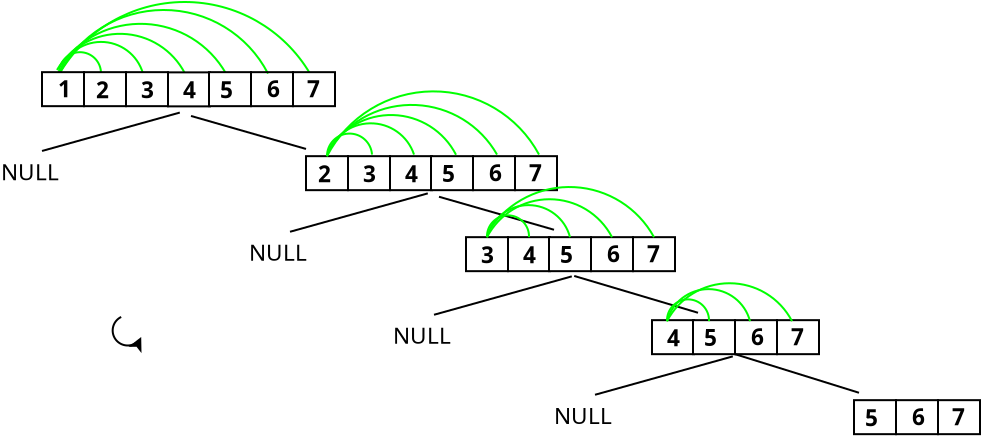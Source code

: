 <?xml version="1.0" encoding="UTF-8"?>
<dia:diagram xmlns:dia="http://www.lysator.liu.se/~alla/dia/">
  <dia:layer name="Background" visible="true" active="true">
    <dia:object type="Standard - Line" version="0" id="O0">
      <dia:attribute name="obj_pos">
        <dia:point val="-425.76,-1077.13"/>
      </dia:attribute>
      <dia:attribute name="obj_bb">
        <dia:rectangle val="-425.822,-1079.11;-418.808,-1077.07"/>
      </dia:attribute>
      <dia:attribute name="conn_endpoints">
        <dia:point val="-425.76,-1077.13"/>
        <dia:point val="-418.87,-1079.05"/>
      </dia:attribute>
      <dia:attribute name="numcp">
        <dia:int val="1"/>
      </dia:attribute>
    </dia:object>
    <dia:object type="Standard - Line" version="0" id="O1">
      <dia:attribute name="obj_pos">
        <dia:point val="-412.56,-1077.23"/>
      </dia:attribute>
      <dia:attribute name="obj_bb">
        <dia:rectangle val="-418.372,-1078.94;-412.498,-1077.17"/>
      </dia:attribute>
      <dia:attribute name="conn_endpoints">
        <dia:point val="-412.56,-1077.23"/>
        <dia:point val="-418.31,-1078.88"/>
      </dia:attribute>
      <dia:attribute name="numcp">
        <dia:int val="1"/>
      </dia:attribute>
    </dia:object>
    <dia:object type="Standard - Arc" version="0" id="O2">
      <dia:attribute name="obj_pos">
        <dia:point val="-424.91,-1080.96"/>
      </dia:attribute>
      <dia:attribute name="obj_bb">
        <dia:rectangle val="-424.962,-1082.12;-422.759,-1080.91"/>
      </dia:attribute>
      <dia:attribute name="conn_endpoints">
        <dia:point val="-424.91,-1080.96"/>
        <dia:point val="-422.81,-1081"/>
      </dia:attribute>
      <dia:attribute name="arc_color">
        <dia:color val="#00ff00"/>
      </dia:attribute>
      <dia:attribute name="curve_distance">
        <dia:real val="-1.089"/>
      </dia:attribute>
      <dia:attribute name="line_width">
        <dia:real val="0.1"/>
      </dia:attribute>
    </dia:object>
    <dia:object type="Standard - Arc" version="0" id="O3">
      <dia:attribute name="obj_pos">
        <dia:point val="-424.91,-1080.96"/>
      </dia:attribute>
      <dia:attribute name="obj_bb">
        <dia:rectangle val="-424.96,-1082.63;-420.66,-1080.91"/>
      </dia:attribute>
      <dia:attribute name="conn_endpoints">
        <dia:point val="-424.91,-1080.96"/>
        <dia:point val="-420.71,-1081"/>
      </dia:attribute>
      <dia:attribute name="arc_color">
        <dia:color val="#00ff00"/>
      </dia:attribute>
      <dia:attribute name="curve_distance">
        <dia:real val="-1.602"/>
      </dia:attribute>
      <dia:attribute name="line_width">
        <dia:real val="0.1"/>
      </dia:attribute>
    </dia:object>
    <dia:object type="Standard - Arc" version="0" id="O4">
      <dia:attribute name="obj_pos">
        <dia:point val="-425.01,-1081.18"/>
      </dia:attribute>
      <dia:attribute name="obj_bb">
        <dia:rectangle val="-425.061,-1083.04;-418.559,-1080.95"/>
      </dia:attribute>
      <dia:attribute name="conn_endpoints">
        <dia:point val="-425.01,-1081.18"/>
        <dia:point val="-418.61,-1081"/>
      </dia:attribute>
      <dia:attribute name="arc_color">
        <dia:color val="#00ff00"/>
      </dia:attribute>
      <dia:attribute name="curve_distance">
        <dia:real val="-1.896"/>
      </dia:attribute>
      <dia:attribute name="line_width">
        <dia:real val="0.1"/>
      </dia:attribute>
    </dia:object>
    <dia:object type="Standard - Arc" version="0" id="O5">
      <dia:attribute name="obj_pos">
        <dia:point val="-424.86,-1081.38"/>
      </dia:attribute>
      <dia:attribute name="obj_bb">
        <dia:rectangle val="-424.912,-1083.54;-416.508,-1080.95"/>
      </dia:attribute>
      <dia:attribute name="conn_endpoints">
        <dia:point val="-424.86,-1081.38"/>
        <dia:point val="-416.56,-1081"/>
      </dia:attribute>
      <dia:attribute name="arc_color">
        <dia:color val="#00ff00"/>
      </dia:attribute>
      <dia:attribute name="curve_distance">
        <dia:real val="-2.294"/>
      </dia:attribute>
      <dia:attribute name="line_width">
        <dia:real val="0.1"/>
      </dia:attribute>
    </dia:object>
    <dia:object type="Standard - Arc" version="0" id="O6">
      <dia:attribute name="obj_pos">
        <dia:point val="-424.91,-1080.96"/>
      </dia:attribute>
      <dia:attribute name="obj_bb">
        <dia:rectangle val="-424.96,-1084.23;-414.41,-1080.91"/>
      </dia:attribute>
      <dia:attribute name="conn_endpoints">
        <dia:point val="-424.91,-1080.96"/>
        <dia:point val="-414.46,-1081"/>
      </dia:attribute>
      <dia:attribute name="arc_color">
        <dia:color val="#00ff00"/>
      </dia:attribute>
      <dia:attribute name="curve_distance">
        <dia:real val="-3.199"/>
      </dia:attribute>
      <dia:attribute name="line_width">
        <dia:real val="0.1"/>
      </dia:attribute>
    </dia:object>
    <dia:object type="Standard - Arc" version="0" id="O7">
      <dia:attribute name="obj_pos">
        <dia:point val="-424.91,-1080.96"/>
      </dia:attribute>
      <dia:attribute name="obj_bb">
        <dia:rectangle val="-424.96,-1084.63;-412.31,-1080.91"/>
      </dia:attribute>
      <dia:attribute name="conn_endpoints">
        <dia:point val="-424.91,-1080.96"/>
        <dia:point val="-412.36,-1081"/>
      </dia:attribute>
      <dia:attribute name="arc_color">
        <dia:color val="#00ff00"/>
      </dia:attribute>
      <dia:attribute name="curve_distance">
        <dia:real val="-3.598"/>
      </dia:attribute>
      <dia:attribute name="line_width">
        <dia:real val="0.1"/>
      </dia:attribute>
    </dia:object>
    <dia:object type="Standard - Box" version="0" id="O8">
      <dia:attribute name="obj_pos">
        <dia:point val="-412.56,-1076.87"/>
      </dia:attribute>
      <dia:attribute name="obj_bb">
        <dia:rectangle val="-412.61,-1076.92;-410.41,-1075.12"/>
      </dia:attribute>
      <dia:attribute name="elem_corner">
        <dia:point val="-412.56,-1076.87"/>
      </dia:attribute>
      <dia:attribute name="elem_width">
        <dia:real val="2.1"/>
      </dia:attribute>
      <dia:attribute name="elem_height">
        <dia:real val="1.7"/>
      </dia:attribute>
      <dia:attribute name="show_background">
        <dia:boolean val="true"/>
      </dia:attribute>
    </dia:object>
    <dia:object type="Standard - Box" version="0" id="O9">
      <dia:attribute name="obj_pos">
        <dia:point val="-410.46,-1076.87"/>
      </dia:attribute>
      <dia:attribute name="obj_bb">
        <dia:rectangle val="-410.51,-1076.92;-408.31,-1075.12"/>
      </dia:attribute>
      <dia:attribute name="elem_corner">
        <dia:point val="-410.46,-1076.87"/>
      </dia:attribute>
      <dia:attribute name="elem_width">
        <dia:real val="2.1"/>
      </dia:attribute>
      <dia:attribute name="elem_height">
        <dia:real val="1.7"/>
      </dia:attribute>
      <dia:attribute name="show_background">
        <dia:boolean val="true"/>
      </dia:attribute>
    </dia:object>
    <dia:object type="Standard - Box" version="0" id="O10">
      <dia:attribute name="obj_pos">
        <dia:point val="-408.36,-1076.87"/>
      </dia:attribute>
      <dia:attribute name="obj_bb">
        <dia:rectangle val="-408.41,-1076.92;-406.21,-1075.12"/>
      </dia:attribute>
      <dia:attribute name="elem_corner">
        <dia:point val="-408.36,-1076.87"/>
      </dia:attribute>
      <dia:attribute name="elem_width">
        <dia:real val="2.1"/>
      </dia:attribute>
      <dia:attribute name="elem_height">
        <dia:real val="1.7"/>
      </dia:attribute>
      <dia:attribute name="show_background">
        <dia:boolean val="true"/>
      </dia:attribute>
    </dia:object>
    <dia:object type="Standard - Box" version="0" id="O11">
      <dia:attribute name="obj_pos">
        <dia:point val="-406.31,-1076.87"/>
      </dia:attribute>
      <dia:attribute name="obj_bb">
        <dia:rectangle val="-406.36,-1076.92;-404.16,-1075.12"/>
      </dia:attribute>
      <dia:attribute name="elem_corner">
        <dia:point val="-406.31,-1076.87"/>
      </dia:attribute>
      <dia:attribute name="elem_width">
        <dia:real val="2.1"/>
      </dia:attribute>
      <dia:attribute name="elem_height">
        <dia:real val="1.7"/>
      </dia:attribute>
      <dia:attribute name="show_background">
        <dia:boolean val="true"/>
      </dia:attribute>
    </dia:object>
    <dia:object type="Standard - Text" version="1" id="O12">
      <dia:attribute name="obj_pos">
        <dia:point val="-405.76,-1075.58"/>
      </dia:attribute>
      <dia:attribute name="obj_bb">
        <dia:rectangle val="-405.76,-1076.63;-404.975,-1075.31"/>
      </dia:attribute>
      <dia:attribute name="text">
        <dia:composite type="text">
          <dia:attribute name="string">
            <dia:string>#5#</dia:string>
          </dia:attribute>
          <dia:attribute name="font">
            <dia:font family="sans" style="80" name="Helvetica-Bold"/>
          </dia:attribute>
          <dia:attribute name="height">
            <dia:real val="1.411"/>
          </dia:attribute>
          <dia:attribute name="pos">
            <dia:point val="-405.76,-1075.58"/>
          </dia:attribute>
          <dia:attribute name="color">
            <dia:color val="#000000"/>
          </dia:attribute>
          <dia:attribute name="alignment">
            <dia:enum val="0"/>
          </dia:attribute>
        </dia:composite>
      </dia:attribute>
      <dia:attribute name="valign">
        <dia:enum val="3"/>
      </dia:attribute>
    </dia:object>
    <dia:object type="Standard - Box" version="0" id="O13">
      <dia:attribute name="obj_pos">
        <dia:point val="-402.11,-1076.87"/>
      </dia:attribute>
      <dia:attribute name="obj_bb">
        <dia:rectangle val="-402.16,-1076.92;-399.96,-1075.12"/>
      </dia:attribute>
      <dia:attribute name="elem_corner">
        <dia:point val="-402.11,-1076.87"/>
      </dia:attribute>
      <dia:attribute name="elem_width">
        <dia:real val="2.1"/>
      </dia:attribute>
      <dia:attribute name="elem_height">
        <dia:real val="1.7"/>
      </dia:attribute>
      <dia:attribute name="show_background">
        <dia:boolean val="true"/>
      </dia:attribute>
    </dia:object>
    <dia:object type="Standard - Text" version="1" id="O14">
      <dia:attribute name="obj_pos">
        <dia:point val="-407.61,-1075.57"/>
      </dia:attribute>
      <dia:attribute name="obj_bb">
        <dia:rectangle val="-407.61,-1076.62;-406.825,-1075.3"/>
      </dia:attribute>
      <dia:attribute name="text">
        <dia:composite type="text">
          <dia:attribute name="string">
            <dia:string>#4#</dia:string>
          </dia:attribute>
          <dia:attribute name="font">
            <dia:font family="sans" style="80" name="Helvetica-Bold"/>
          </dia:attribute>
          <dia:attribute name="height">
            <dia:real val="1.411"/>
          </dia:attribute>
          <dia:attribute name="pos">
            <dia:point val="-407.61,-1075.57"/>
          </dia:attribute>
          <dia:attribute name="color">
            <dia:color val="#000000"/>
          </dia:attribute>
          <dia:attribute name="alignment">
            <dia:enum val="0"/>
          </dia:attribute>
        </dia:composite>
      </dia:attribute>
      <dia:attribute name="valign">
        <dia:enum val="3"/>
      </dia:attribute>
    </dia:object>
    <dia:object type="Standard - Text" version="1" id="O15">
      <dia:attribute name="obj_pos">
        <dia:point val="-411.96,-1075.57"/>
      </dia:attribute>
      <dia:attribute name="obj_bb">
        <dia:rectangle val="-411.96,-1076.62;-411.175,-1075.3"/>
      </dia:attribute>
      <dia:attribute name="text">
        <dia:composite type="text">
          <dia:attribute name="string">
            <dia:string>#2#</dia:string>
          </dia:attribute>
          <dia:attribute name="font">
            <dia:font family="sans" style="80" name="Helvetica-Bold"/>
          </dia:attribute>
          <dia:attribute name="height">
            <dia:real val="1.411"/>
          </dia:attribute>
          <dia:attribute name="pos">
            <dia:point val="-411.96,-1075.57"/>
          </dia:attribute>
          <dia:attribute name="color">
            <dia:color val="#000000"/>
          </dia:attribute>
          <dia:attribute name="alignment">
            <dia:enum val="0"/>
          </dia:attribute>
        </dia:composite>
      </dia:attribute>
      <dia:attribute name="valign">
        <dia:enum val="3"/>
      </dia:attribute>
    </dia:object>
    <dia:object type="Standard - Text" version="1" id="O16">
      <dia:attribute name="obj_pos">
        <dia:point val="-409.71,-1075.57"/>
      </dia:attribute>
      <dia:attribute name="obj_bb">
        <dia:rectangle val="-409.71,-1076.62;-408.925,-1075.3"/>
      </dia:attribute>
      <dia:attribute name="text">
        <dia:composite type="text">
          <dia:attribute name="string">
            <dia:string>#3#</dia:string>
          </dia:attribute>
          <dia:attribute name="font">
            <dia:font family="sans" style="80" name="Helvetica-Bold"/>
          </dia:attribute>
          <dia:attribute name="height">
            <dia:real val="1.411"/>
          </dia:attribute>
          <dia:attribute name="pos">
            <dia:point val="-409.71,-1075.57"/>
          </dia:attribute>
          <dia:attribute name="color">
            <dia:color val="#000000"/>
          </dia:attribute>
          <dia:attribute name="alignment">
            <dia:enum val="0"/>
          </dia:attribute>
        </dia:composite>
      </dia:attribute>
      <dia:attribute name="valign">
        <dia:enum val="3"/>
      </dia:attribute>
    </dia:object>
    <dia:object type="Standard - Text" version="1" id="O17">
      <dia:attribute name="obj_pos">
        <dia:point val="-403.41,-1075.62"/>
      </dia:attribute>
      <dia:attribute name="obj_bb">
        <dia:rectangle val="-403.41,-1076.67;-402.233,-1075.35"/>
      </dia:attribute>
      <dia:attribute name="text">
        <dia:composite type="text">
          <dia:attribute name="string">
            <dia:string>#6 #</dia:string>
          </dia:attribute>
          <dia:attribute name="font">
            <dia:font family="sans" style="80" name="Helvetica-Bold"/>
          </dia:attribute>
          <dia:attribute name="height">
            <dia:real val="1.411"/>
          </dia:attribute>
          <dia:attribute name="pos">
            <dia:point val="-403.41,-1075.62"/>
          </dia:attribute>
          <dia:attribute name="color">
            <dia:color val="#000000"/>
          </dia:attribute>
          <dia:attribute name="alignment">
            <dia:enum val="0"/>
          </dia:attribute>
        </dia:composite>
      </dia:attribute>
      <dia:attribute name="valign">
        <dia:enum val="3"/>
      </dia:attribute>
    </dia:object>
    <dia:object type="Standard - Text" version="1" id="O18">
      <dia:attribute name="obj_pos">
        <dia:point val="-401.41,-1075.61"/>
      </dia:attribute>
      <dia:attribute name="obj_bb">
        <dia:rectangle val="-401.41,-1076.66;-400.625,-1075.34"/>
      </dia:attribute>
      <dia:attribute name="text">
        <dia:composite type="text">
          <dia:attribute name="string">
            <dia:string>#7#</dia:string>
          </dia:attribute>
          <dia:attribute name="font">
            <dia:font family="sans" style="80" name="Helvetica-Bold"/>
          </dia:attribute>
          <dia:attribute name="height">
            <dia:real val="1.411"/>
          </dia:attribute>
          <dia:attribute name="pos">
            <dia:point val="-401.41,-1075.61"/>
          </dia:attribute>
          <dia:attribute name="color">
            <dia:color val="#000000"/>
          </dia:attribute>
          <dia:attribute name="alignment">
            <dia:enum val="0"/>
          </dia:attribute>
        </dia:composite>
      </dia:attribute>
      <dia:attribute name="valign">
        <dia:enum val="3"/>
      </dia:attribute>
    </dia:object>
    <dia:object type="Standard - Box" version="0" id="O19">
      <dia:attribute name="obj_pos">
        <dia:point val="-404.21,-1076.87"/>
      </dia:attribute>
      <dia:attribute name="obj_bb">
        <dia:rectangle val="-404.26,-1076.92;-402.06,-1075.12"/>
      </dia:attribute>
      <dia:attribute name="elem_corner">
        <dia:point val="-404.21,-1076.87"/>
      </dia:attribute>
      <dia:attribute name="elem_width">
        <dia:real val="2.1"/>
      </dia:attribute>
      <dia:attribute name="elem_height">
        <dia:real val="1.7"/>
      </dia:attribute>
      <dia:attribute name="border_width">
        <dia:real val="0.1"/>
      </dia:attribute>
      <dia:attribute name="show_background">
        <dia:boolean val="false"/>
      </dia:attribute>
    </dia:object>
    <dia:object type="Standard - Box" version="0" id="O20">
      <dia:attribute name="obj_pos">
        <dia:point val="-425.76,-1081.07"/>
      </dia:attribute>
      <dia:attribute name="obj_bb">
        <dia:rectangle val="-425.81,-1081.12;-423.61,-1079.32"/>
      </dia:attribute>
      <dia:attribute name="elem_corner">
        <dia:point val="-425.76,-1081.07"/>
      </dia:attribute>
      <dia:attribute name="elem_width">
        <dia:real val="2.1"/>
      </dia:attribute>
      <dia:attribute name="elem_height">
        <dia:real val="1.7"/>
      </dia:attribute>
      <dia:attribute name="show_background">
        <dia:boolean val="true"/>
      </dia:attribute>
    </dia:object>
    <dia:object type="Standard - Box" version="0" id="O21">
      <dia:attribute name="obj_pos">
        <dia:point val="-423.66,-1081.07"/>
      </dia:attribute>
      <dia:attribute name="obj_bb">
        <dia:rectangle val="-423.71,-1081.12;-421.51,-1079.32"/>
      </dia:attribute>
      <dia:attribute name="elem_corner">
        <dia:point val="-423.66,-1081.07"/>
      </dia:attribute>
      <dia:attribute name="elem_width">
        <dia:real val="2.1"/>
      </dia:attribute>
      <dia:attribute name="elem_height">
        <dia:real val="1.7"/>
      </dia:attribute>
      <dia:attribute name="show_background">
        <dia:boolean val="true"/>
      </dia:attribute>
    </dia:object>
    <dia:object type="Standard - Box" version="0" id="O22">
      <dia:attribute name="obj_pos">
        <dia:point val="-421.56,-1081.07"/>
      </dia:attribute>
      <dia:attribute name="obj_bb">
        <dia:rectangle val="-421.61,-1081.12;-419.41,-1079.32"/>
      </dia:attribute>
      <dia:attribute name="elem_corner">
        <dia:point val="-421.56,-1081.07"/>
      </dia:attribute>
      <dia:attribute name="elem_width">
        <dia:real val="2.1"/>
      </dia:attribute>
      <dia:attribute name="elem_height">
        <dia:real val="1.7"/>
      </dia:attribute>
      <dia:attribute name="show_background">
        <dia:boolean val="true"/>
      </dia:attribute>
    </dia:object>
    <dia:object type="Standard - Box" version="0" id="O23">
      <dia:attribute name="obj_pos">
        <dia:point val="-419.46,-1081.06"/>
      </dia:attribute>
      <dia:attribute name="obj_bb">
        <dia:rectangle val="-419.51,-1081.11;-417.31,-1079.31"/>
      </dia:attribute>
      <dia:attribute name="elem_corner">
        <dia:point val="-419.46,-1081.06"/>
      </dia:attribute>
      <dia:attribute name="elem_width">
        <dia:real val="2.1"/>
      </dia:attribute>
      <dia:attribute name="elem_height">
        <dia:real val="1.7"/>
      </dia:attribute>
      <dia:attribute name="show_background">
        <dia:boolean val="true"/>
      </dia:attribute>
    </dia:object>
    <dia:object type="Standard - Box" version="0" id="O24">
      <dia:attribute name="obj_pos">
        <dia:point val="-417.41,-1081.07"/>
      </dia:attribute>
      <dia:attribute name="obj_bb">
        <dia:rectangle val="-417.46,-1081.12;-415.26,-1079.32"/>
      </dia:attribute>
      <dia:attribute name="elem_corner">
        <dia:point val="-417.41,-1081.07"/>
      </dia:attribute>
      <dia:attribute name="elem_width">
        <dia:real val="2.1"/>
      </dia:attribute>
      <dia:attribute name="elem_height">
        <dia:real val="1.7"/>
      </dia:attribute>
      <dia:attribute name="show_background">
        <dia:boolean val="true"/>
      </dia:attribute>
    </dia:object>
    <dia:object type="Standard - Text" version="1" id="O25">
      <dia:attribute name="obj_pos">
        <dia:point val="-416.86,-1079.77"/>
      </dia:attribute>
      <dia:attribute name="obj_bb">
        <dia:rectangle val="-416.86,-1080.82;-416.075,-1079.5"/>
      </dia:attribute>
      <dia:attribute name="text">
        <dia:composite type="text">
          <dia:attribute name="string">
            <dia:string>#5#</dia:string>
          </dia:attribute>
          <dia:attribute name="font">
            <dia:font family="sans" style="80" name="Helvetica-Bold"/>
          </dia:attribute>
          <dia:attribute name="height">
            <dia:real val="1.411"/>
          </dia:attribute>
          <dia:attribute name="pos">
            <dia:point val="-416.86,-1079.77"/>
          </dia:attribute>
          <dia:attribute name="color">
            <dia:color val="#000000"/>
          </dia:attribute>
          <dia:attribute name="alignment">
            <dia:enum val="0"/>
          </dia:attribute>
        </dia:composite>
      </dia:attribute>
      <dia:attribute name="valign">
        <dia:enum val="3"/>
      </dia:attribute>
    </dia:object>
    <dia:object type="Standard - Box" version="0" id="O26">
      <dia:attribute name="obj_pos">
        <dia:point val="-413.21,-1081.07"/>
      </dia:attribute>
      <dia:attribute name="obj_bb">
        <dia:rectangle val="-413.26,-1081.12;-411.06,-1079.32"/>
      </dia:attribute>
      <dia:attribute name="elem_corner">
        <dia:point val="-413.21,-1081.07"/>
      </dia:attribute>
      <dia:attribute name="elem_width">
        <dia:real val="2.1"/>
      </dia:attribute>
      <dia:attribute name="elem_height">
        <dia:real val="1.7"/>
      </dia:attribute>
      <dia:attribute name="show_background">
        <dia:boolean val="true"/>
      </dia:attribute>
    </dia:object>
    <dia:object type="Standard - Text" version="1" id="O27">
      <dia:attribute name="obj_pos">
        <dia:point val="-418.71,-1079.77"/>
      </dia:attribute>
      <dia:attribute name="obj_bb">
        <dia:rectangle val="-418.71,-1080.82;-417.925,-1079.5"/>
      </dia:attribute>
      <dia:attribute name="text">
        <dia:composite type="text">
          <dia:attribute name="string">
            <dia:string>#4#</dia:string>
          </dia:attribute>
          <dia:attribute name="font">
            <dia:font family="sans" style="80" name="Helvetica-Bold"/>
          </dia:attribute>
          <dia:attribute name="height">
            <dia:real val="1.411"/>
          </dia:attribute>
          <dia:attribute name="pos">
            <dia:point val="-418.71,-1079.77"/>
          </dia:attribute>
          <dia:attribute name="color">
            <dia:color val="#000000"/>
          </dia:attribute>
          <dia:attribute name="alignment">
            <dia:enum val="0"/>
          </dia:attribute>
        </dia:composite>
      </dia:attribute>
      <dia:attribute name="valign">
        <dia:enum val="3"/>
      </dia:attribute>
    </dia:object>
    <dia:object type="Standard - Text" version="1" id="O28">
      <dia:attribute name="obj_pos">
        <dia:point val="-423.06,-1079.77"/>
      </dia:attribute>
      <dia:attribute name="obj_bb">
        <dia:rectangle val="-423.06,-1080.82;-422.275,-1079.5"/>
      </dia:attribute>
      <dia:attribute name="text">
        <dia:composite type="text">
          <dia:attribute name="string">
            <dia:string>#2#</dia:string>
          </dia:attribute>
          <dia:attribute name="font">
            <dia:font family="sans" style="80" name="Helvetica-Bold"/>
          </dia:attribute>
          <dia:attribute name="height">
            <dia:real val="1.411"/>
          </dia:attribute>
          <dia:attribute name="pos">
            <dia:point val="-423.06,-1079.77"/>
          </dia:attribute>
          <dia:attribute name="color">
            <dia:color val="#000000"/>
          </dia:attribute>
          <dia:attribute name="alignment">
            <dia:enum val="0"/>
          </dia:attribute>
        </dia:composite>
      </dia:attribute>
      <dia:attribute name="valign">
        <dia:enum val="3"/>
      </dia:attribute>
    </dia:object>
    <dia:object type="Standard - Text" version="1" id="O29">
      <dia:attribute name="obj_pos">
        <dia:point val="-424.96,-1079.82"/>
      </dia:attribute>
      <dia:attribute name="obj_bb">
        <dia:rectangle val="-424.96,-1080.87;-424.175,-1079.55"/>
      </dia:attribute>
      <dia:attribute name="text">
        <dia:composite type="text">
          <dia:attribute name="string">
            <dia:string>#1#</dia:string>
          </dia:attribute>
          <dia:attribute name="font">
            <dia:font family="sans" style="80" name="Helvetica-Bold"/>
          </dia:attribute>
          <dia:attribute name="height">
            <dia:real val="1.411"/>
          </dia:attribute>
          <dia:attribute name="pos">
            <dia:point val="-424.96,-1079.82"/>
          </dia:attribute>
          <dia:attribute name="color">
            <dia:color val="#000000"/>
          </dia:attribute>
          <dia:attribute name="alignment">
            <dia:enum val="0"/>
          </dia:attribute>
        </dia:composite>
      </dia:attribute>
      <dia:attribute name="valign">
        <dia:enum val="3"/>
      </dia:attribute>
    </dia:object>
    <dia:object type="Standard - Text" version="1" id="O30">
      <dia:attribute name="obj_pos">
        <dia:point val="-420.81,-1079.77"/>
      </dia:attribute>
      <dia:attribute name="obj_bb">
        <dia:rectangle val="-420.81,-1080.82;-420.025,-1079.5"/>
      </dia:attribute>
      <dia:attribute name="text">
        <dia:composite type="text">
          <dia:attribute name="string">
            <dia:string>#3#</dia:string>
          </dia:attribute>
          <dia:attribute name="font">
            <dia:font family="sans" style="80" name="Helvetica-Bold"/>
          </dia:attribute>
          <dia:attribute name="height">
            <dia:real val="1.411"/>
          </dia:attribute>
          <dia:attribute name="pos">
            <dia:point val="-420.81,-1079.77"/>
          </dia:attribute>
          <dia:attribute name="color">
            <dia:color val="#000000"/>
          </dia:attribute>
          <dia:attribute name="alignment">
            <dia:enum val="0"/>
          </dia:attribute>
        </dia:composite>
      </dia:attribute>
      <dia:attribute name="valign">
        <dia:enum val="3"/>
      </dia:attribute>
    </dia:object>
    <dia:object type="Standard - Text" version="1" id="O31">
      <dia:attribute name="obj_pos">
        <dia:point val="-414.51,-1079.81"/>
      </dia:attribute>
      <dia:attribute name="obj_bb">
        <dia:rectangle val="-414.51,-1080.86;-413.332,-1079.54"/>
      </dia:attribute>
      <dia:attribute name="text">
        <dia:composite type="text">
          <dia:attribute name="string">
            <dia:string>#6 #</dia:string>
          </dia:attribute>
          <dia:attribute name="font">
            <dia:font family="sans" style="80" name="Helvetica-Bold"/>
          </dia:attribute>
          <dia:attribute name="height">
            <dia:real val="1.411"/>
          </dia:attribute>
          <dia:attribute name="pos">
            <dia:point val="-414.51,-1079.81"/>
          </dia:attribute>
          <dia:attribute name="color">
            <dia:color val="#000000"/>
          </dia:attribute>
          <dia:attribute name="alignment">
            <dia:enum val="0"/>
          </dia:attribute>
        </dia:composite>
      </dia:attribute>
      <dia:attribute name="valign">
        <dia:enum val="3"/>
      </dia:attribute>
    </dia:object>
    <dia:object type="Standard - Text" version="1" id="O32">
      <dia:attribute name="obj_pos">
        <dia:point val="-412.51,-1079.81"/>
      </dia:attribute>
      <dia:attribute name="obj_bb">
        <dia:rectangle val="-412.51,-1080.86;-411.725,-1079.54"/>
      </dia:attribute>
      <dia:attribute name="text">
        <dia:composite type="text">
          <dia:attribute name="string">
            <dia:string>#7#</dia:string>
          </dia:attribute>
          <dia:attribute name="font">
            <dia:font family="sans" style="80" name="Helvetica-Bold"/>
          </dia:attribute>
          <dia:attribute name="height">
            <dia:real val="1.411"/>
          </dia:attribute>
          <dia:attribute name="pos">
            <dia:point val="-412.51,-1079.81"/>
          </dia:attribute>
          <dia:attribute name="color">
            <dia:color val="#000000"/>
          </dia:attribute>
          <dia:attribute name="alignment">
            <dia:enum val="0"/>
          </dia:attribute>
        </dia:composite>
      </dia:attribute>
      <dia:attribute name="valign">
        <dia:enum val="3"/>
      </dia:attribute>
    </dia:object>
    <dia:object type="Standard - Box" version="0" id="O33">
      <dia:attribute name="obj_pos">
        <dia:point val="-415.31,-1081.07"/>
      </dia:attribute>
      <dia:attribute name="obj_bb">
        <dia:rectangle val="-415.36,-1081.12;-413.16,-1079.32"/>
      </dia:attribute>
      <dia:attribute name="elem_corner">
        <dia:point val="-415.31,-1081.07"/>
      </dia:attribute>
      <dia:attribute name="elem_width">
        <dia:real val="2.1"/>
      </dia:attribute>
      <dia:attribute name="elem_height">
        <dia:real val="1.7"/>
      </dia:attribute>
      <dia:attribute name="border_width">
        <dia:real val="0.1"/>
      </dia:attribute>
      <dia:attribute name="show_background">
        <dia:boolean val="false"/>
      </dia:attribute>
    </dia:object>
    <dia:object type="Standard - Text" version="1" id="O34">
      <dia:attribute name="obj_pos">
        <dia:point val="-427.81,-1075.67"/>
      </dia:attribute>
      <dia:attribute name="obj_bb">
        <dia:rectangle val="-427.81,-1076.72;-424.877,-1075.4"/>
      </dia:attribute>
      <dia:attribute name="text">
        <dia:composite type="text">
          <dia:attribute name="string">
            <dia:string>#NULL#</dia:string>
          </dia:attribute>
          <dia:attribute name="font">
            <dia:font family="sans" style="0" name="Helvetica"/>
          </dia:attribute>
          <dia:attribute name="height">
            <dia:real val="1.411"/>
          </dia:attribute>
          <dia:attribute name="pos">
            <dia:point val="-427.81,-1075.67"/>
          </dia:attribute>
          <dia:attribute name="color">
            <dia:color val="#000000"/>
          </dia:attribute>
          <dia:attribute name="alignment">
            <dia:enum val="0"/>
          </dia:attribute>
        </dia:composite>
      </dia:attribute>
      <dia:attribute name="valign">
        <dia:enum val="3"/>
      </dia:attribute>
    </dia:object>
    <dia:object type="Standard - Arc" version="0" id="O35">
      <dia:attribute name="obj_pos">
        <dia:point val="-411.51,-1076.87"/>
      </dia:attribute>
      <dia:attribute name="obj_bb">
        <dia:rectangle val="-411.562,-1078.05;-409.207,-1076.82"/>
      </dia:attribute>
      <dia:attribute name="conn_endpoints">
        <dia:point val="-411.51,-1076.87"/>
        <dia:point val="-409.259,-1076.95"/>
      </dia:attribute>
      <dia:attribute name="arc_color">
        <dia:color val="#00ff00"/>
      </dia:attribute>
      <dia:attribute name="curve_distance">
        <dia:real val="-1.089"/>
      </dia:attribute>
      <dia:attribute name="line_width">
        <dia:real val="0.1"/>
      </dia:attribute>
      <dia:connections>
        <dia:connection handle="0" to="O8" connection="1"/>
      </dia:connections>
    </dia:object>
    <dia:object type="Standard - Arc" version="0" id="O36">
      <dia:attribute name="obj_pos">
        <dia:point val="-411.51,-1076.87"/>
      </dia:attribute>
      <dia:attribute name="obj_bb">
        <dia:rectangle val="-411.561,-1078.56;-407.108,-1076.82"/>
      </dia:attribute>
      <dia:attribute name="conn_endpoints">
        <dia:point val="-411.51,-1076.87"/>
        <dia:point val="-407.159,-1076.95"/>
      </dia:attribute>
      <dia:attribute name="arc_color">
        <dia:color val="#00ff00"/>
      </dia:attribute>
      <dia:attribute name="curve_distance">
        <dia:real val="-1.602"/>
      </dia:attribute>
      <dia:attribute name="line_width">
        <dia:real val="0.1"/>
      </dia:attribute>
      <dia:connections>
        <dia:connection handle="0" to="O8" connection="1"/>
      </dia:connections>
    </dia:object>
    <dia:object type="Standard - Arc" version="0" id="O37">
      <dia:attribute name="obj_pos">
        <dia:point val="-411.459,-1077.12"/>
      </dia:attribute>
      <dia:attribute name="obj_bb">
        <dia:rectangle val="-411.51,-1078.98;-405.008,-1076.89"/>
      </dia:attribute>
      <dia:attribute name="conn_endpoints">
        <dia:point val="-411.459,-1077.12"/>
        <dia:point val="-405.059,-1076.94"/>
      </dia:attribute>
      <dia:attribute name="arc_color">
        <dia:color val="#00ff00"/>
      </dia:attribute>
      <dia:attribute name="curve_distance">
        <dia:real val="-1.896"/>
      </dia:attribute>
      <dia:attribute name="line_width">
        <dia:real val="0.1"/>
      </dia:attribute>
    </dia:object>
    <dia:object type="Standard - Arc" version="0" id="O38">
      <dia:attribute name="obj_pos">
        <dia:point val="-411.309,-1077.32"/>
      </dia:attribute>
      <dia:attribute name="obj_bb">
        <dia:rectangle val="-411.361,-1079.48;-402.957,-1076.9"/>
      </dia:attribute>
      <dia:attribute name="conn_endpoints">
        <dia:point val="-411.309,-1077.32"/>
        <dia:point val="-403.009,-1076.95"/>
      </dia:attribute>
      <dia:attribute name="arc_color">
        <dia:color val="#00ff00"/>
      </dia:attribute>
      <dia:attribute name="curve_distance">
        <dia:real val="-2.294"/>
      </dia:attribute>
      <dia:attribute name="line_width">
        <dia:real val="0.1"/>
      </dia:attribute>
    </dia:object>
    <dia:object type="Standard - Arc" version="0" id="O39">
      <dia:attribute name="obj_pos">
        <dia:point val="-411.51,-1076.87"/>
      </dia:attribute>
      <dia:attribute name="obj_bb">
        <dia:rectangle val="-411.56,-1080.16;-400.859,-1076.82"/>
      </dia:attribute>
      <dia:attribute name="conn_endpoints">
        <dia:point val="-411.51,-1076.87"/>
        <dia:point val="-400.909,-1076.95"/>
      </dia:attribute>
      <dia:attribute name="arc_color">
        <dia:color val="#00ff00"/>
      </dia:attribute>
      <dia:attribute name="curve_distance">
        <dia:real val="-3.199"/>
      </dia:attribute>
      <dia:attribute name="line_width">
        <dia:real val="0.1"/>
      </dia:attribute>
      <dia:connections>
        <dia:connection handle="0" to="O8" connection="1"/>
      </dia:connections>
    </dia:object>
    <dia:object type="Standard - Line" version="0" id="O40">
      <dia:attribute name="obj_pos">
        <dia:point val="-413.36,-1073.09"/>
      </dia:attribute>
      <dia:attribute name="obj_bb">
        <dia:rectangle val="-413.422,-1075.07;-406.408,-1073.03"/>
      </dia:attribute>
      <dia:attribute name="conn_endpoints">
        <dia:point val="-413.36,-1073.09"/>
        <dia:point val="-406.47,-1075.01"/>
      </dia:attribute>
      <dia:attribute name="numcp">
        <dia:int val="1"/>
      </dia:attribute>
    </dia:object>
    <dia:object type="Standard - Line" version="0" id="O41">
      <dia:attribute name="obj_pos">
        <dia:point val="-400.16,-1073.19"/>
      </dia:attribute>
      <dia:attribute name="obj_bb">
        <dia:rectangle val="-405.972,-1074.9;-400.098,-1073.13"/>
      </dia:attribute>
      <dia:attribute name="conn_endpoints">
        <dia:point val="-400.16,-1073.19"/>
        <dia:point val="-405.91,-1074.84"/>
      </dia:attribute>
      <dia:attribute name="numcp">
        <dia:int val="1"/>
      </dia:attribute>
    </dia:object>
    <dia:object type="Standard - Text" version="1" id="O42">
      <dia:attribute name="obj_pos">
        <dia:point val="-415.41,-1071.64"/>
      </dia:attribute>
      <dia:attribute name="obj_bb">
        <dia:rectangle val="-415.41,-1072.69;-412.478,-1071.37"/>
      </dia:attribute>
      <dia:attribute name="text">
        <dia:composite type="text">
          <dia:attribute name="string">
            <dia:string>#NULL#</dia:string>
          </dia:attribute>
          <dia:attribute name="font">
            <dia:font family="sans" style="0" name="Helvetica"/>
          </dia:attribute>
          <dia:attribute name="height">
            <dia:real val="1.411"/>
          </dia:attribute>
          <dia:attribute name="pos">
            <dia:point val="-415.41,-1071.64"/>
          </dia:attribute>
          <dia:attribute name="color">
            <dia:color val="#000000"/>
          </dia:attribute>
          <dia:attribute name="alignment">
            <dia:enum val="0"/>
          </dia:attribute>
        </dia:composite>
      </dia:attribute>
      <dia:attribute name="valign">
        <dia:enum val="3"/>
      </dia:attribute>
    </dia:object>
    <dia:object type="Standard - Box" version="0" id="O43">
      <dia:attribute name="obj_pos">
        <dia:point val="-404.56,-1072.82"/>
      </dia:attribute>
      <dia:attribute name="obj_bb">
        <dia:rectangle val="-404.61,-1072.87;-402.41,-1071.07"/>
      </dia:attribute>
      <dia:attribute name="elem_corner">
        <dia:point val="-404.56,-1072.82"/>
      </dia:attribute>
      <dia:attribute name="elem_width">
        <dia:real val="2.1"/>
      </dia:attribute>
      <dia:attribute name="elem_height">
        <dia:real val="1.7"/>
      </dia:attribute>
      <dia:attribute name="show_background">
        <dia:boolean val="true"/>
      </dia:attribute>
    </dia:object>
    <dia:object type="Standard - Box" version="0" id="O44">
      <dia:attribute name="obj_pos">
        <dia:point val="-402.46,-1072.82"/>
      </dia:attribute>
      <dia:attribute name="obj_bb">
        <dia:rectangle val="-402.51,-1072.87;-400.31,-1071.07"/>
      </dia:attribute>
      <dia:attribute name="elem_corner">
        <dia:point val="-402.46,-1072.82"/>
      </dia:attribute>
      <dia:attribute name="elem_width">
        <dia:real val="2.1"/>
      </dia:attribute>
      <dia:attribute name="elem_height">
        <dia:real val="1.7"/>
      </dia:attribute>
      <dia:attribute name="show_background">
        <dia:boolean val="true"/>
      </dia:attribute>
    </dia:object>
    <dia:object type="Standard - Box" version="0" id="O45">
      <dia:attribute name="obj_pos">
        <dia:point val="-400.41,-1072.82"/>
      </dia:attribute>
      <dia:attribute name="obj_bb">
        <dia:rectangle val="-400.46,-1072.87;-398.26,-1071.07"/>
      </dia:attribute>
      <dia:attribute name="elem_corner">
        <dia:point val="-400.41,-1072.82"/>
      </dia:attribute>
      <dia:attribute name="elem_width">
        <dia:real val="2.1"/>
      </dia:attribute>
      <dia:attribute name="elem_height">
        <dia:real val="1.7"/>
      </dia:attribute>
      <dia:attribute name="show_background">
        <dia:boolean val="true"/>
      </dia:attribute>
    </dia:object>
    <dia:object type="Standard - Text" version="1" id="O46">
      <dia:attribute name="obj_pos">
        <dia:point val="-399.86,-1071.53"/>
      </dia:attribute>
      <dia:attribute name="obj_bb">
        <dia:rectangle val="-399.86,-1072.58;-399.075,-1071.26"/>
      </dia:attribute>
      <dia:attribute name="text">
        <dia:composite type="text">
          <dia:attribute name="string">
            <dia:string>#5#</dia:string>
          </dia:attribute>
          <dia:attribute name="font">
            <dia:font family="sans" style="80" name="Helvetica-Bold"/>
          </dia:attribute>
          <dia:attribute name="height">
            <dia:real val="1.411"/>
          </dia:attribute>
          <dia:attribute name="pos">
            <dia:point val="-399.86,-1071.53"/>
          </dia:attribute>
          <dia:attribute name="color">
            <dia:color val="#000000"/>
          </dia:attribute>
          <dia:attribute name="alignment">
            <dia:enum val="0"/>
          </dia:attribute>
        </dia:composite>
      </dia:attribute>
      <dia:attribute name="valign">
        <dia:enum val="3"/>
      </dia:attribute>
    </dia:object>
    <dia:object type="Standard - Box" version="0" id="O47">
      <dia:attribute name="obj_pos">
        <dia:point val="-396.21,-1072.82"/>
      </dia:attribute>
      <dia:attribute name="obj_bb">
        <dia:rectangle val="-396.26,-1072.87;-394.06,-1071.07"/>
      </dia:attribute>
      <dia:attribute name="elem_corner">
        <dia:point val="-396.21,-1072.82"/>
      </dia:attribute>
      <dia:attribute name="elem_width">
        <dia:real val="2.1"/>
      </dia:attribute>
      <dia:attribute name="elem_height">
        <dia:real val="1.7"/>
      </dia:attribute>
      <dia:attribute name="show_background">
        <dia:boolean val="true"/>
      </dia:attribute>
    </dia:object>
    <dia:object type="Standard - Text" version="1" id="O48">
      <dia:attribute name="obj_pos">
        <dia:point val="-401.71,-1071.52"/>
      </dia:attribute>
      <dia:attribute name="obj_bb">
        <dia:rectangle val="-401.71,-1072.57;-400.925,-1071.25"/>
      </dia:attribute>
      <dia:attribute name="text">
        <dia:composite type="text">
          <dia:attribute name="string">
            <dia:string>#4#</dia:string>
          </dia:attribute>
          <dia:attribute name="font">
            <dia:font family="sans" style="80" name="Helvetica-Bold"/>
          </dia:attribute>
          <dia:attribute name="height">
            <dia:real val="1.411"/>
          </dia:attribute>
          <dia:attribute name="pos">
            <dia:point val="-401.71,-1071.52"/>
          </dia:attribute>
          <dia:attribute name="color">
            <dia:color val="#000000"/>
          </dia:attribute>
          <dia:attribute name="alignment">
            <dia:enum val="0"/>
          </dia:attribute>
        </dia:composite>
      </dia:attribute>
      <dia:attribute name="valign">
        <dia:enum val="3"/>
      </dia:attribute>
    </dia:object>
    <dia:object type="Standard - Text" version="1" id="O49">
      <dia:attribute name="obj_pos">
        <dia:point val="-403.81,-1071.52"/>
      </dia:attribute>
      <dia:attribute name="obj_bb">
        <dia:rectangle val="-403.81,-1072.57;-403.025,-1071.25"/>
      </dia:attribute>
      <dia:attribute name="text">
        <dia:composite type="text">
          <dia:attribute name="string">
            <dia:string>#3#</dia:string>
          </dia:attribute>
          <dia:attribute name="font">
            <dia:font family="sans" style="80" name="Helvetica-Bold"/>
          </dia:attribute>
          <dia:attribute name="height">
            <dia:real val="1.411"/>
          </dia:attribute>
          <dia:attribute name="pos">
            <dia:point val="-403.81,-1071.52"/>
          </dia:attribute>
          <dia:attribute name="color">
            <dia:color val="#000000"/>
          </dia:attribute>
          <dia:attribute name="alignment">
            <dia:enum val="0"/>
          </dia:attribute>
        </dia:composite>
      </dia:attribute>
      <dia:attribute name="valign">
        <dia:enum val="3"/>
      </dia:attribute>
    </dia:object>
    <dia:object type="Standard - Text" version="1" id="O50">
      <dia:attribute name="obj_pos">
        <dia:point val="-397.51,-1071.57"/>
      </dia:attribute>
      <dia:attribute name="obj_bb">
        <dia:rectangle val="-397.51,-1072.62;-396.332,-1071.3"/>
      </dia:attribute>
      <dia:attribute name="text">
        <dia:composite type="text">
          <dia:attribute name="string">
            <dia:string>#6 #</dia:string>
          </dia:attribute>
          <dia:attribute name="font">
            <dia:font family="sans" style="80" name="Helvetica-Bold"/>
          </dia:attribute>
          <dia:attribute name="height">
            <dia:real val="1.411"/>
          </dia:attribute>
          <dia:attribute name="pos">
            <dia:point val="-397.51,-1071.57"/>
          </dia:attribute>
          <dia:attribute name="color">
            <dia:color val="#000000"/>
          </dia:attribute>
          <dia:attribute name="alignment">
            <dia:enum val="0"/>
          </dia:attribute>
        </dia:composite>
      </dia:attribute>
      <dia:attribute name="valign">
        <dia:enum val="3"/>
      </dia:attribute>
    </dia:object>
    <dia:object type="Standard - Text" version="1" id="O51">
      <dia:attribute name="obj_pos">
        <dia:point val="-395.51,-1071.56"/>
      </dia:attribute>
      <dia:attribute name="obj_bb">
        <dia:rectangle val="-395.51,-1072.61;-394.725,-1071.29"/>
      </dia:attribute>
      <dia:attribute name="text">
        <dia:composite type="text">
          <dia:attribute name="string">
            <dia:string>#7#</dia:string>
          </dia:attribute>
          <dia:attribute name="font">
            <dia:font family="sans" style="80" name="Helvetica-Bold"/>
          </dia:attribute>
          <dia:attribute name="height">
            <dia:real val="1.411"/>
          </dia:attribute>
          <dia:attribute name="pos">
            <dia:point val="-395.51,-1071.56"/>
          </dia:attribute>
          <dia:attribute name="color">
            <dia:color val="#000000"/>
          </dia:attribute>
          <dia:attribute name="alignment">
            <dia:enum val="0"/>
          </dia:attribute>
        </dia:composite>
      </dia:attribute>
      <dia:attribute name="valign">
        <dia:enum val="3"/>
      </dia:attribute>
    </dia:object>
    <dia:object type="Standard - Box" version="0" id="O52">
      <dia:attribute name="obj_pos">
        <dia:point val="-398.31,-1072.82"/>
      </dia:attribute>
      <dia:attribute name="obj_bb">
        <dia:rectangle val="-398.36,-1072.87;-396.16,-1071.07"/>
      </dia:attribute>
      <dia:attribute name="elem_corner">
        <dia:point val="-398.31,-1072.82"/>
      </dia:attribute>
      <dia:attribute name="elem_width">
        <dia:real val="2.1"/>
      </dia:attribute>
      <dia:attribute name="elem_height">
        <dia:real val="1.7"/>
      </dia:attribute>
      <dia:attribute name="border_width">
        <dia:real val="0.1"/>
      </dia:attribute>
      <dia:attribute name="show_background">
        <dia:boolean val="false"/>
      </dia:attribute>
    </dia:object>
    <dia:object type="Standard - Line" version="0" id="O53">
      <dia:attribute name="obj_pos">
        <dia:point val="-406.16,-1068.94"/>
      </dia:attribute>
      <dia:attribute name="obj_bb">
        <dia:rectangle val="-406.222,-1070.92;-399.208,-1068.88"/>
      </dia:attribute>
      <dia:attribute name="conn_endpoints">
        <dia:point val="-406.16,-1068.94"/>
        <dia:point val="-399.27,-1070.86"/>
      </dia:attribute>
      <dia:attribute name="numcp">
        <dia:int val="1"/>
      </dia:attribute>
    </dia:object>
    <dia:object type="Standard - Line" version="0" id="O54">
      <dia:attribute name="obj_pos">
        <dia:point val="-392.96,-1069.04"/>
      </dia:attribute>
      <dia:attribute name="obj_bb">
        <dia:rectangle val="-399.212,-1070.94;-392.898,-1068.98"/>
      </dia:attribute>
      <dia:attribute name="conn_endpoints">
        <dia:point val="-392.96,-1069.04"/>
        <dia:point val="-399.15,-1070.88"/>
      </dia:attribute>
      <dia:attribute name="numcp">
        <dia:int val="1"/>
      </dia:attribute>
    </dia:object>
    <dia:object type="Standard - Text" version="1" id="O55">
      <dia:attribute name="obj_pos">
        <dia:point val="-408.21,-1067.49"/>
      </dia:attribute>
      <dia:attribute name="obj_bb">
        <dia:rectangle val="-408.21,-1068.54;-405.277,-1067.22"/>
      </dia:attribute>
      <dia:attribute name="text">
        <dia:composite type="text">
          <dia:attribute name="string">
            <dia:string>#NULL#</dia:string>
          </dia:attribute>
          <dia:attribute name="font">
            <dia:font family="sans" style="0" name="Helvetica"/>
          </dia:attribute>
          <dia:attribute name="height">
            <dia:real val="1.411"/>
          </dia:attribute>
          <dia:attribute name="pos">
            <dia:point val="-408.21,-1067.49"/>
          </dia:attribute>
          <dia:attribute name="color">
            <dia:color val="#000000"/>
          </dia:attribute>
          <dia:attribute name="alignment">
            <dia:enum val="0"/>
          </dia:attribute>
        </dia:composite>
      </dia:attribute>
      <dia:attribute name="valign">
        <dia:enum val="3"/>
      </dia:attribute>
    </dia:object>
    <dia:object type="Standard - Box" version="0" id="O56">
      <dia:attribute name="obj_pos">
        <dia:point val="-395.26,-1068.67"/>
      </dia:attribute>
      <dia:attribute name="obj_bb">
        <dia:rectangle val="-395.31,-1068.72;-393.11,-1066.92"/>
      </dia:attribute>
      <dia:attribute name="elem_corner">
        <dia:point val="-395.26,-1068.67"/>
      </dia:attribute>
      <dia:attribute name="elem_width">
        <dia:real val="2.1"/>
      </dia:attribute>
      <dia:attribute name="elem_height">
        <dia:real val="1.7"/>
      </dia:attribute>
      <dia:attribute name="show_background">
        <dia:boolean val="true"/>
      </dia:attribute>
    </dia:object>
    <dia:object type="Standard - Box" version="0" id="O57">
      <dia:attribute name="obj_pos">
        <dia:point val="-393.21,-1068.67"/>
      </dia:attribute>
      <dia:attribute name="obj_bb">
        <dia:rectangle val="-393.26,-1068.72;-391.06,-1066.92"/>
      </dia:attribute>
      <dia:attribute name="elem_corner">
        <dia:point val="-393.21,-1068.67"/>
      </dia:attribute>
      <dia:attribute name="elem_width">
        <dia:real val="2.1"/>
      </dia:attribute>
      <dia:attribute name="elem_height">
        <dia:real val="1.7"/>
      </dia:attribute>
      <dia:attribute name="show_background">
        <dia:boolean val="true"/>
      </dia:attribute>
    </dia:object>
    <dia:object type="Standard - Text" version="1" id="O58">
      <dia:attribute name="obj_pos">
        <dia:point val="-392.66,-1067.38"/>
      </dia:attribute>
      <dia:attribute name="obj_bb">
        <dia:rectangle val="-392.66,-1068.43;-391.875,-1067.11"/>
      </dia:attribute>
      <dia:attribute name="text">
        <dia:composite type="text">
          <dia:attribute name="string">
            <dia:string>#5#</dia:string>
          </dia:attribute>
          <dia:attribute name="font">
            <dia:font family="sans" style="80" name="Helvetica-Bold"/>
          </dia:attribute>
          <dia:attribute name="height">
            <dia:real val="1.411"/>
          </dia:attribute>
          <dia:attribute name="pos">
            <dia:point val="-392.66,-1067.38"/>
          </dia:attribute>
          <dia:attribute name="color">
            <dia:color val="#000000"/>
          </dia:attribute>
          <dia:attribute name="alignment">
            <dia:enum val="0"/>
          </dia:attribute>
        </dia:composite>
      </dia:attribute>
      <dia:attribute name="valign">
        <dia:enum val="3"/>
      </dia:attribute>
    </dia:object>
    <dia:object type="Standard - Box" version="0" id="O59">
      <dia:attribute name="obj_pos">
        <dia:point val="-389.01,-1068.67"/>
      </dia:attribute>
      <dia:attribute name="obj_bb">
        <dia:rectangle val="-389.06,-1068.72;-386.86,-1066.92"/>
      </dia:attribute>
      <dia:attribute name="elem_corner">
        <dia:point val="-389.01,-1068.67"/>
      </dia:attribute>
      <dia:attribute name="elem_width">
        <dia:real val="2.1"/>
      </dia:attribute>
      <dia:attribute name="elem_height">
        <dia:real val="1.7"/>
      </dia:attribute>
      <dia:attribute name="show_background">
        <dia:boolean val="true"/>
      </dia:attribute>
    </dia:object>
    <dia:object type="Standard - Text" version="1" id="O60">
      <dia:attribute name="obj_pos">
        <dia:point val="-394.51,-1067.37"/>
      </dia:attribute>
      <dia:attribute name="obj_bb">
        <dia:rectangle val="-394.51,-1068.42;-393.725,-1067.1"/>
      </dia:attribute>
      <dia:attribute name="text">
        <dia:composite type="text">
          <dia:attribute name="string">
            <dia:string>#4#</dia:string>
          </dia:attribute>
          <dia:attribute name="font">
            <dia:font family="sans" style="80" name="Helvetica-Bold"/>
          </dia:attribute>
          <dia:attribute name="height">
            <dia:real val="1.411"/>
          </dia:attribute>
          <dia:attribute name="pos">
            <dia:point val="-394.51,-1067.37"/>
          </dia:attribute>
          <dia:attribute name="color">
            <dia:color val="#000000"/>
          </dia:attribute>
          <dia:attribute name="alignment">
            <dia:enum val="0"/>
          </dia:attribute>
        </dia:composite>
      </dia:attribute>
      <dia:attribute name="valign">
        <dia:enum val="3"/>
      </dia:attribute>
    </dia:object>
    <dia:object type="Standard - Text" version="1" id="O61">
      <dia:attribute name="obj_pos">
        <dia:point val="-390.31,-1067.42"/>
      </dia:attribute>
      <dia:attribute name="obj_bb">
        <dia:rectangle val="-390.31,-1068.47;-389.132,-1067.15"/>
      </dia:attribute>
      <dia:attribute name="text">
        <dia:composite type="text">
          <dia:attribute name="string">
            <dia:string>#6 #</dia:string>
          </dia:attribute>
          <dia:attribute name="font">
            <dia:font family="sans" style="80" name="Helvetica-Bold"/>
          </dia:attribute>
          <dia:attribute name="height">
            <dia:real val="1.411"/>
          </dia:attribute>
          <dia:attribute name="pos">
            <dia:point val="-390.31,-1067.42"/>
          </dia:attribute>
          <dia:attribute name="color">
            <dia:color val="#000000"/>
          </dia:attribute>
          <dia:attribute name="alignment">
            <dia:enum val="0"/>
          </dia:attribute>
        </dia:composite>
      </dia:attribute>
      <dia:attribute name="valign">
        <dia:enum val="3"/>
      </dia:attribute>
    </dia:object>
    <dia:object type="Standard - Text" version="1" id="O62">
      <dia:attribute name="obj_pos">
        <dia:point val="-388.31,-1067.41"/>
      </dia:attribute>
      <dia:attribute name="obj_bb">
        <dia:rectangle val="-388.31,-1068.46;-387.525,-1067.14"/>
      </dia:attribute>
      <dia:attribute name="text">
        <dia:composite type="text">
          <dia:attribute name="string">
            <dia:string>#7#</dia:string>
          </dia:attribute>
          <dia:attribute name="font">
            <dia:font family="sans" style="80" name="Helvetica-Bold"/>
          </dia:attribute>
          <dia:attribute name="height">
            <dia:real val="1.411"/>
          </dia:attribute>
          <dia:attribute name="pos">
            <dia:point val="-388.31,-1067.41"/>
          </dia:attribute>
          <dia:attribute name="color">
            <dia:color val="#000000"/>
          </dia:attribute>
          <dia:attribute name="alignment">
            <dia:enum val="0"/>
          </dia:attribute>
        </dia:composite>
      </dia:attribute>
      <dia:attribute name="valign">
        <dia:enum val="3"/>
      </dia:attribute>
    </dia:object>
    <dia:object type="Standard - Box" version="0" id="O63">
      <dia:attribute name="obj_pos">
        <dia:point val="-391.11,-1068.67"/>
      </dia:attribute>
      <dia:attribute name="obj_bb">
        <dia:rectangle val="-391.16,-1068.72;-388.96,-1066.92"/>
      </dia:attribute>
      <dia:attribute name="elem_corner">
        <dia:point val="-391.11,-1068.67"/>
      </dia:attribute>
      <dia:attribute name="elem_width">
        <dia:real val="2.1"/>
      </dia:attribute>
      <dia:attribute name="elem_height">
        <dia:real val="1.7"/>
      </dia:attribute>
      <dia:attribute name="border_width">
        <dia:real val="0.1"/>
      </dia:attribute>
      <dia:attribute name="show_background">
        <dia:boolean val="false"/>
      </dia:attribute>
    </dia:object>
    <dia:object type="Standard - Arc" version="0" id="O64">
      <dia:attribute name="obj_pos">
        <dia:point val="-421.8,-1068.83"/>
      </dia:attribute>
      <dia:attribute name="obj_bb">
        <dia:rectangle val="-422.277,-1068.9;-420.729,-1067.02"/>
      </dia:attribute>
      <dia:attribute name="conn_endpoints">
        <dia:point val="-421.8,-1068.83"/>
        <dia:point val="-420.8,-1067.83"/>
      </dia:attribute>
      <dia:attribute name="curve_distance">
        <dia:real val="1"/>
      </dia:attribute>
      <dia:attribute name="end_arrow">
        <dia:enum val="22"/>
      </dia:attribute>
      <dia:attribute name="end_arrow_length">
        <dia:real val="0.5"/>
      </dia:attribute>
      <dia:attribute name="end_arrow_width">
        <dia:real val="0.5"/>
      </dia:attribute>
    </dia:object>
    <dia:object type="Standard - Arc" version="0" id="O65">
      <dia:attribute name="obj_pos">
        <dia:point val="-403.51,-1072.82"/>
      </dia:attribute>
      <dia:attribute name="obj_bb">
        <dia:rectangle val="-403.561,-1073.96;-401.359,-1072.77"/>
      </dia:attribute>
      <dia:attribute name="conn_endpoints">
        <dia:point val="-403.51,-1072.82"/>
        <dia:point val="-401.41,-1072.82"/>
      </dia:attribute>
      <dia:attribute name="arc_color">
        <dia:color val="#00ff00"/>
      </dia:attribute>
      <dia:attribute name="curve_distance">
        <dia:real val="-1.089"/>
      </dia:attribute>
      <dia:attribute name="line_width">
        <dia:real val="0.1"/>
      </dia:attribute>
      <dia:connections>
        <dia:connection handle="0" to="O43" connection="1"/>
        <dia:connection handle="1" to="O44" connection="1"/>
      </dia:connections>
    </dia:object>
    <dia:object type="Standard - Arc" version="0" id="O66">
      <dia:attribute name="obj_pos">
        <dia:point val="-403.51,-1072.82"/>
      </dia:attribute>
      <dia:attribute name="obj_bb">
        <dia:rectangle val="-403.56,-1074.47;-399.31,-1072.77"/>
      </dia:attribute>
      <dia:attribute name="conn_endpoints">
        <dia:point val="-403.51,-1072.82"/>
        <dia:point val="-399.36,-1072.82"/>
      </dia:attribute>
      <dia:attribute name="arc_color">
        <dia:color val="#00ff00"/>
      </dia:attribute>
      <dia:attribute name="curve_distance">
        <dia:real val="-1.602"/>
      </dia:attribute>
      <dia:attribute name="line_width">
        <dia:real val="0.1"/>
      </dia:attribute>
      <dia:connections>
        <dia:connection handle="0" to="O43" connection="1"/>
        <dia:connection handle="1" to="O45" connection="1"/>
      </dia:connections>
    </dia:object>
    <dia:object type="Standard - Arc" version="0" id="O67">
      <dia:attribute name="obj_pos">
        <dia:point val="-403.51,-1072.82"/>
      </dia:attribute>
      <dia:attribute name="obj_bb">
        <dia:rectangle val="-403.56,-1074.77;-397.21,-1072.77"/>
      </dia:attribute>
      <dia:attribute name="conn_endpoints">
        <dia:point val="-403.51,-1072.82"/>
        <dia:point val="-397.26,-1072.82"/>
      </dia:attribute>
      <dia:attribute name="arc_color">
        <dia:color val="#00ff00"/>
      </dia:attribute>
      <dia:attribute name="curve_distance">
        <dia:real val="-1.896"/>
      </dia:attribute>
      <dia:attribute name="line_width">
        <dia:real val="0.1"/>
      </dia:attribute>
      <dia:connections>
        <dia:connection handle="0" to="O43" connection="1"/>
        <dia:connection handle="1" to="O52" connection="1"/>
      </dia:connections>
    </dia:object>
    <dia:object type="Standard - Arc" version="0" id="O68">
      <dia:attribute name="obj_pos">
        <dia:point val="-403.357,-1073.24"/>
      </dia:attribute>
      <dia:attribute name="obj_bb">
        <dia:rectangle val="-403.409,-1075.38;-395.108,-1072.77"/>
      </dia:attribute>
      <dia:attribute name="conn_endpoints">
        <dia:point val="-403.357,-1073.24"/>
        <dia:point val="-395.16,-1072.82"/>
      </dia:attribute>
      <dia:attribute name="arc_color">
        <dia:color val="#00ff00"/>
      </dia:attribute>
      <dia:attribute name="curve_distance">
        <dia:real val="-2.294"/>
      </dia:attribute>
      <dia:attribute name="line_width">
        <dia:real val="0.1"/>
      </dia:attribute>
      <dia:connections>
        <dia:connection handle="1" to="O47" connection="1"/>
      </dia:connections>
    </dia:object>
    <dia:object type="Standard - Line" version="0" id="O69">
      <dia:attribute name="obj_pos">
        <dia:point val="-398.11,-1064.94"/>
      </dia:attribute>
      <dia:attribute name="obj_bb">
        <dia:rectangle val="-398.172,-1066.92;-391.158,-1064.88"/>
      </dia:attribute>
      <dia:attribute name="conn_endpoints">
        <dia:point val="-398.11,-1064.94"/>
        <dia:point val="-391.22,-1066.86"/>
      </dia:attribute>
      <dia:attribute name="numcp">
        <dia:int val="1"/>
      </dia:attribute>
    </dia:object>
    <dia:object type="Standard - Line" version="0" id="O70">
      <dia:attribute name="obj_pos">
        <dia:point val="-384.91,-1065.04"/>
      </dia:attribute>
      <dia:attribute name="obj_bb">
        <dia:rectangle val="-391.173,-1067.03;-384.847,-1064.98"/>
      </dia:attribute>
      <dia:attribute name="conn_endpoints">
        <dia:point val="-384.91,-1065.04"/>
        <dia:point val="-391.11,-1066.97"/>
      </dia:attribute>
      <dia:attribute name="numcp">
        <dia:int val="1"/>
      </dia:attribute>
      <dia:connections>
        <dia:connection handle="1" to="O57" connection="7"/>
      </dia:connections>
    </dia:object>
    <dia:object type="Standard - Text" version="1" id="O71">
      <dia:attribute name="obj_pos">
        <dia:point val="-400.16,-1063.48"/>
      </dia:attribute>
      <dia:attribute name="obj_bb">
        <dia:rectangle val="-400.16,-1064.53;-397.228,-1063.21"/>
      </dia:attribute>
      <dia:attribute name="text">
        <dia:composite type="text">
          <dia:attribute name="string">
            <dia:string>#NULL#</dia:string>
          </dia:attribute>
          <dia:attribute name="font">
            <dia:font family="sans" style="0" name="Helvetica"/>
          </dia:attribute>
          <dia:attribute name="height">
            <dia:real val="1.411"/>
          </dia:attribute>
          <dia:attribute name="pos">
            <dia:point val="-400.16,-1063.48"/>
          </dia:attribute>
          <dia:attribute name="color">
            <dia:color val="#000000"/>
          </dia:attribute>
          <dia:attribute name="alignment">
            <dia:enum val="0"/>
          </dia:attribute>
        </dia:composite>
      </dia:attribute>
      <dia:attribute name="valign">
        <dia:enum val="3"/>
      </dia:attribute>
    </dia:object>
    <dia:object type="Standard - Box" version="0" id="O72">
      <dia:attribute name="obj_pos">
        <dia:point val="-385.16,-1064.67"/>
      </dia:attribute>
      <dia:attribute name="obj_bb">
        <dia:rectangle val="-385.21,-1064.72;-383.01,-1062.92"/>
      </dia:attribute>
      <dia:attribute name="elem_corner">
        <dia:point val="-385.16,-1064.67"/>
      </dia:attribute>
      <dia:attribute name="elem_width">
        <dia:real val="2.1"/>
      </dia:attribute>
      <dia:attribute name="elem_height">
        <dia:real val="1.7"/>
      </dia:attribute>
      <dia:attribute name="show_background">
        <dia:boolean val="true"/>
      </dia:attribute>
    </dia:object>
    <dia:object type="Standard - Text" version="1" id="O73">
      <dia:attribute name="obj_pos">
        <dia:point val="-384.61,-1063.37"/>
      </dia:attribute>
      <dia:attribute name="obj_bb">
        <dia:rectangle val="-384.61,-1064.42;-383.825,-1063.1"/>
      </dia:attribute>
      <dia:attribute name="text">
        <dia:composite type="text">
          <dia:attribute name="string">
            <dia:string>#5#</dia:string>
          </dia:attribute>
          <dia:attribute name="font">
            <dia:font family="sans" style="80" name="Helvetica-Bold"/>
          </dia:attribute>
          <dia:attribute name="height">
            <dia:real val="1.411"/>
          </dia:attribute>
          <dia:attribute name="pos">
            <dia:point val="-384.61,-1063.37"/>
          </dia:attribute>
          <dia:attribute name="color">
            <dia:color val="#000000"/>
          </dia:attribute>
          <dia:attribute name="alignment">
            <dia:enum val="0"/>
          </dia:attribute>
        </dia:composite>
      </dia:attribute>
      <dia:attribute name="valign">
        <dia:enum val="3"/>
      </dia:attribute>
    </dia:object>
    <dia:object type="Standard - Box" version="0" id="O74">
      <dia:attribute name="obj_pos">
        <dia:point val="-380.96,-1064.67"/>
      </dia:attribute>
      <dia:attribute name="obj_bb">
        <dia:rectangle val="-381.01,-1064.72;-378.81,-1062.92"/>
      </dia:attribute>
      <dia:attribute name="elem_corner">
        <dia:point val="-380.96,-1064.67"/>
      </dia:attribute>
      <dia:attribute name="elem_width">
        <dia:real val="2.1"/>
      </dia:attribute>
      <dia:attribute name="elem_height">
        <dia:real val="1.7"/>
      </dia:attribute>
      <dia:attribute name="show_background">
        <dia:boolean val="true"/>
      </dia:attribute>
    </dia:object>
    <dia:object type="Standard - Text" version="1" id="O75">
      <dia:attribute name="obj_pos">
        <dia:point val="-382.26,-1063.41"/>
      </dia:attribute>
      <dia:attribute name="obj_bb">
        <dia:rectangle val="-382.26,-1064.46;-381.082,-1063.14"/>
      </dia:attribute>
      <dia:attribute name="text">
        <dia:composite type="text">
          <dia:attribute name="string">
            <dia:string>#6 #</dia:string>
          </dia:attribute>
          <dia:attribute name="font">
            <dia:font family="sans" style="80" name="Helvetica-Bold"/>
          </dia:attribute>
          <dia:attribute name="height">
            <dia:real val="1.411"/>
          </dia:attribute>
          <dia:attribute name="pos">
            <dia:point val="-382.26,-1063.41"/>
          </dia:attribute>
          <dia:attribute name="color">
            <dia:color val="#000000"/>
          </dia:attribute>
          <dia:attribute name="alignment">
            <dia:enum val="0"/>
          </dia:attribute>
        </dia:composite>
      </dia:attribute>
      <dia:attribute name="valign">
        <dia:enum val="3"/>
      </dia:attribute>
    </dia:object>
    <dia:object type="Standard - Text" version="1" id="O76">
      <dia:attribute name="obj_pos">
        <dia:point val="-380.26,-1063.41"/>
      </dia:attribute>
      <dia:attribute name="obj_bb">
        <dia:rectangle val="-380.26,-1064.46;-379.475,-1063.14"/>
      </dia:attribute>
      <dia:attribute name="text">
        <dia:composite type="text">
          <dia:attribute name="string">
            <dia:string>#7#</dia:string>
          </dia:attribute>
          <dia:attribute name="font">
            <dia:font family="sans" style="80" name="Helvetica-Bold"/>
          </dia:attribute>
          <dia:attribute name="height">
            <dia:real val="1.411"/>
          </dia:attribute>
          <dia:attribute name="pos">
            <dia:point val="-380.26,-1063.41"/>
          </dia:attribute>
          <dia:attribute name="color">
            <dia:color val="#000000"/>
          </dia:attribute>
          <dia:attribute name="alignment">
            <dia:enum val="0"/>
          </dia:attribute>
        </dia:composite>
      </dia:attribute>
      <dia:attribute name="valign">
        <dia:enum val="3"/>
      </dia:attribute>
    </dia:object>
    <dia:object type="Standard - Box" version="0" id="O77">
      <dia:attribute name="obj_pos">
        <dia:point val="-383.06,-1064.67"/>
      </dia:attribute>
      <dia:attribute name="obj_bb">
        <dia:rectangle val="-383.11,-1064.72;-380.91,-1062.92"/>
      </dia:attribute>
      <dia:attribute name="elem_corner">
        <dia:point val="-383.06,-1064.67"/>
      </dia:attribute>
      <dia:attribute name="elem_width">
        <dia:real val="2.1"/>
      </dia:attribute>
      <dia:attribute name="elem_height">
        <dia:real val="1.7"/>
      </dia:attribute>
      <dia:attribute name="border_width">
        <dia:real val="0.1"/>
      </dia:attribute>
      <dia:attribute name="show_background">
        <dia:boolean val="false"/>
      </dia:attribute>
    </dia:object>
    <dia:object type="Standard - Arc" version="0" id="O78">
      <dia:attribute name="obj_pos">
        <dia:point val="-394.509,-1068.62"/>
      </dia:attribute>
      <dia:attribute name="obj_bb">
        <dia:rectangle val="-394.56,-1069.76;-392.358,-1068.57"/>
      </dia:attribute>
      <dia:attribute name="conn_endpoints">
        <dia:point val="-394.509,-1068.62"/>
        <dia:point val="-392.409,-1068.62"/>
      </dia:attribute>
      <dia:attribute name="arc_color">
        <dia:color val="#00ff00"/>
      </dia:attribute>
      <dia:attribute name="curve_distance">
        <dia:real val="-1.089"/>
      </dia:attribute>
      <dia:attribute name="line_width">
        <dia:real val="0.1"/>
      </dia:attribute>
    </dia:object>
    <dia:object type="Standard - Arc" version="0" id="O79">
      <dia:attribute name="obj_pos">
        <dia:point val="-394.509,-1068.62"/>
      </dia:attribute>
      <dia:attribute name="obj_bb">
        <dia:rectangle val="-394.559,-1070.27;-390.309,-1068.57"/>
      </dia:attribute>
      <dia:attribute name="conn_endpoints">
        <dia:point val="-394.509,-1068.62"/>
        <dia:point val="-390.359,-1068.62"/>
      </dia:attribute>
      <dia:attribute name="arc_color">
        <dia:color val="#00ff00"/>
      </dia:attribute>
      <dia:attribute name="curve_distance">
        <dia:real val="-1.602"/>
      </dia:attribute>
      <dia:attribute name="line_width">
        <dia:real val="0.1"/>
      </dia:attribute>
    </dia:object>
    <dia:object type="Standard - Arc" version="0" id="O80">
      <dia:attribute name="obj_pos">
        <dia:point val="-394.509,-1068.62"/>
      </dia:attribute>
      <dia:attribute name="obj_bb">
        <dia:rectangle val="-394.559,-1070.57;-388.209,-1068.57"/>
      </dia:attribute>
      <dia:attribute name="conn_endpoints">
        <dia:point val="-394.509,-1068.62"/>
        <dia:point val="-388.259,-1068.62"/>
      </dia:attribute>
      <dia:attribute name="arc_color">
        <dia:color val="#00ff00"/>
      </dia:attribute>
      <dia:attribute name="curve_distance">
        <dia:real val="-1.896"/>
      </dia:attribute>
      <dia:attribute name="line_width">
        <dia:real val="0.1"/>
      </dia:attribute>
    </dia:object>
  </dia:layer>
</dia:diagram>
